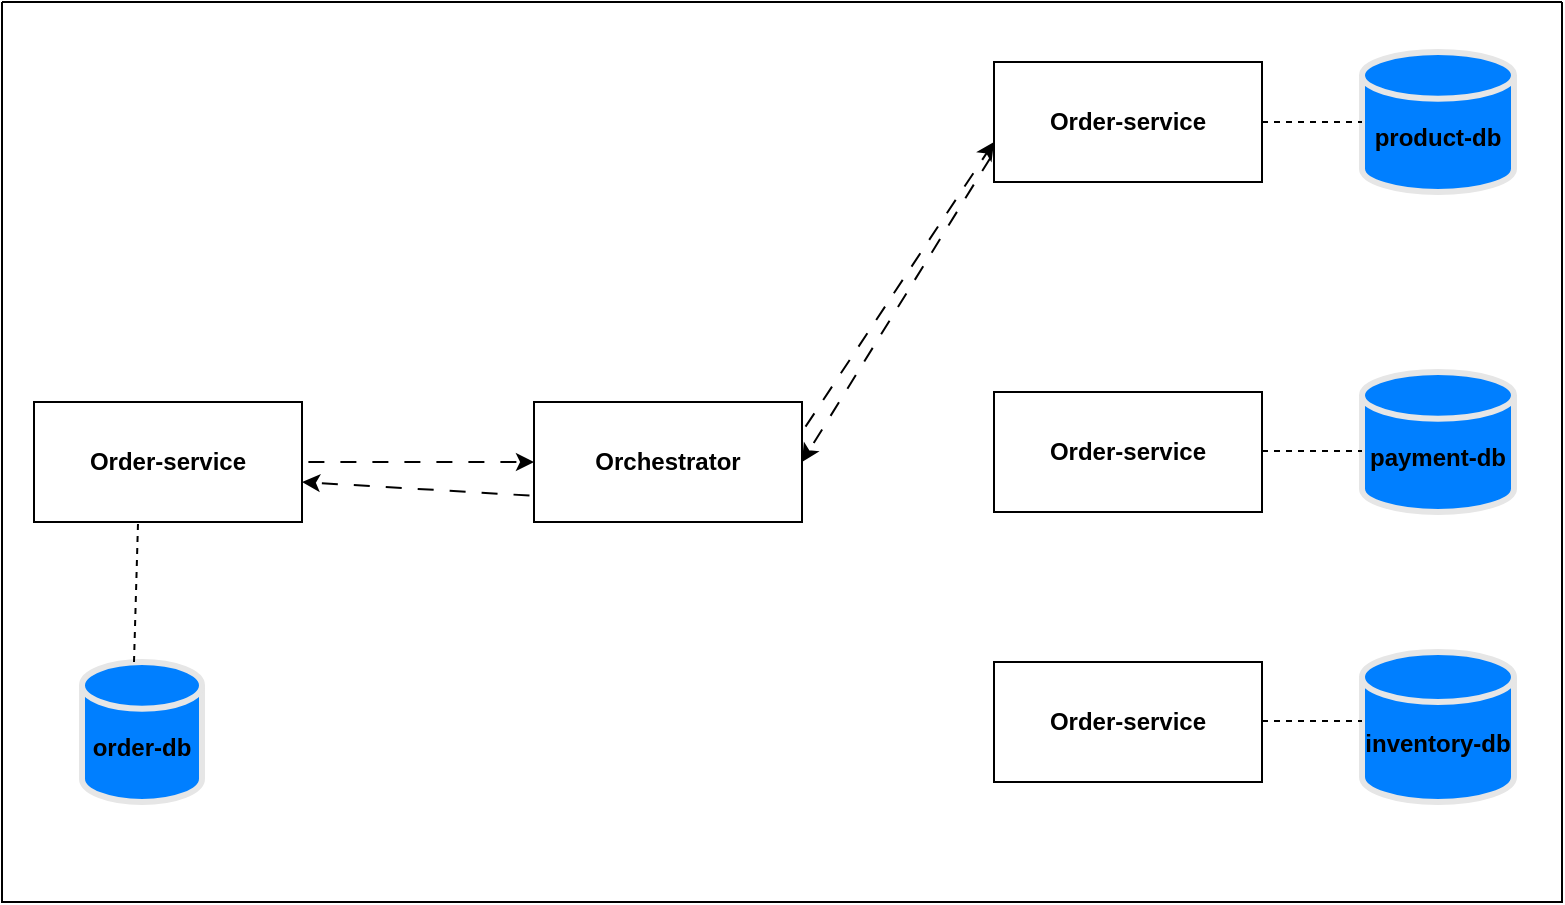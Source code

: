<mxfile version="26.2.14">
  <diagram name="Página-1" id="IKFzs1eROUxx1zxxErRp">
    <mxGraphModel dx="802" dy="486" grid="1" gridSize="10" guides="1" tooltips="1" connect="1" arrows="1" fold="1" page="1" pageScale="1" pageWidth="827" pageHeight="1169" math="0" shadow="0">
      <root>
        <mxCell id="0" />
        <mxCell id="1" parent="0" />
        <mxCell id="QWuWAwB0CTBxhZb6yjvo-1" value="" style="swimlane;startSize=0;" vertex="1" parent="1">
          <mxGeometry x="24" y="40" width="780" height="450" as="geometry" />
        </mxCell>
        <mxCell id="QWuWAwB0CTBxhZb6yjvo-6" style="edgeStyle=orthogonalEdgeStyle;rounded=0;orthogonalLoop=1;jettySize=auto;html=1;entryX=0;entryY=0.5;entryDx=0;entryDy=0;flowAnimation=1;" edge="1" parent="QWuWAwB0CTBxhZb6yjvo-1" source="QWuWAwB0CTBxhZb6yjvo-2" target="QWuWAwB0CTBxhZb6yjvo-4">
          <mxGeometry relative="1" as="geometry" />
        </mxCell>
        <mxCell id="QWuWAwB0CTBxhZb6yjvo-2" value="&lt;b&gt;Order-service&lt;/b&gt;" style="rounded=0;whiteSpace=wrap;html=1;" vertex="1" parent="QWuWAwB0CTBxhZb6yjvo-1">
          <mxGeometry x="16" y="200" width="134" height="60" as="geometry" />
        </mxCell>
        <mxCell id="QWuWAwB0CTBxhZb6yjvo-3" value="" style="shape=image;html=1;verticalAlign=top;verticalLabelPosition=bottom;labelBackgroundColor=#ffffff;imageAspect=0;aspect=fixed;image=https://cdn2.iconfinder.com/data/icons/boxicons-logos/24/bxl-spring-boot-128.png" vertex="1" parent="QWuWAwB0CTBxhZb6yjvo-1">
          <mxGeometry x="86" y="166" width="34" height="34" as="geometry" />
        </mxCell>
        <mxCell id="QWuWAwB0CTBxhZb6yjvo-4" value="&lt;b&gt;Orchestrator&lt;/b&gt;" style="rounded=0;whiteSpace=wrap;html=1;" vertex="1" parent="QWuWAwB0CTBxhZb6yjvo-1">
          <mxGeometry x="266" y="200" width="134" height="60" as="geometry" />
        </mxCell>
        <mxCell id="QWuWAwB0CTBxhZb6yjvo-5" value="" style="shape=image;html=1;verticalAlign=top;verticalLabelPosition=bottom;labelBackgroundColor=#ffffff;imageAspect=0;aspect=fixed;image=https://cdn2.iconfinder.com/data/icons/boxicons-logos/24/bxl-spring-boot-128.png" vertex="1" parent="QWuWAwB0CTBxhZb6yjvo-1">
          <mxGeometry x="316" y="166" width="34" height="34" as="geometry" />
        </mxCell>
        <mxCell id="QWuWAwB0CTBxhZb6yjvo-9" value="" style="endArrow=classic;html=1;rounded=0;flowAnimation=1;entryX=0.993;entryY=0.617;entryDx=0;entryDy=0;entryPerimeter=0;" edge="1" parent="QWuWAwB0CTBxhZb6yjvo-1">
          <mxGeometry width="50" height="50" relative="1" as="geometry">
            <mxPoint x="266.94" y="246.98" as="sourcePoint" />
            <mxPoint x="150.002" y="240.0" as="targetPoint" />
          </mxGeometry>
        </mxCell>
        <mxCell id="QWuWAwB0CTBxhZb6yjvo-10" value="&lt;b&gt;Order-service&lt;/b&gt;" style="rounded=0;whiteSpace=wrap;html=1;" vertex="1" parent="QWuWAwB0CTBxhZb6yjvo-1">
          <mxGeometry x="496" y="30" width="134" height="60" as="geometry" />
        </mxCell>
        <mxCell id="QWuWAwB0CTBxhZb6yjvo-11" value="&lt;b&gt;Order-service&lt;/b&gt;" style="rounded=0;whiteSpace=wrap;html=1;" vertex="1" parent="QWuWAwB0CTBxhZb6yjvo-1">
          <mxGeometry x="496" y="195" width="134" height="60" as="geometry" />
        </mxCell>
        <mxCell id="QWuWAwB0CTBxhZb6yjvo-12" value="&lt;b&gt;Order-service&lt;/b&gt;" style="rounded=0;whiteSpace=wrap;html=1;" vertex="1" parent="QWuWAwB0CTBxhZb6yjvo-1">
          <mxGeometry x="496" y="330" width="134" height="60" as="geometry" />
        </mxCell>
        <mxCell id="QWuWAwB0CTBxhZb6yjvo-14" value="" style="endArrow=classic;html=1;rounded=0;exitX=1;exitY=0.25;exitDx=0;exitDy=0;entryX=0;entryY=1;entryDx=0;entryDy=0;flowAnimation=1;" edge="1" parent="QWuWAwB0CTBxhZb6yjvo-1" source="QWuWAwB0CTBxhZb6yjvo-4">
          <mxGeometry width="50" height="50" relative="1" as="geometry">
            <mxPoint x="400" y="195" as="sourcePoint" />
            <mxPoint x="496" y="70" as="targetPoint" />
          </mxGeometry>
        </mxCell>
        <mxCell id="QWuWAwB0CTBxhZb6yjvo-16" value="" style="endArrow=classic;html=1;rounded=0;entryX=1;entryY=0.5;entryDx=0;entryDy=0;exitX=0;exitY=0.75;exitDx=0;exitDy=0;flowAnimation=1;" edge="1" parent="QWuWAwB0CTBxhZb6yjvo-1" source="QWuWAwB0CTBxhZb6yjvo-10" target="QWuWAwB0CTBxhZb6yjvo-4">
          <mxGeometry width="50" height="50" relative="1" as="geometry">
            <mxPoint x="496" y="90" as="sourcePoint" />
            <mxPoint x="566" y="35" as="targetPoint" />
          </mxGeometry>
        </mxCell>
        <mxCell id="QWuWAwB0CTBxhZb6yjvo-17" value="&lt;div&gt;&lt;b&gt;&lt;br&gt;&lt;/b&gt;&lt;/div&gt;&lt;b&gt;order-db&lt;/b&gt;" style="strokeWidth=3;html=1;shape=mxgraph.flowchart.database;whiteSpace=wrap;strokeColor=#E6E6E6;fillColor=#007FFF;" vertex="1" parent="QWuWAwB0CTBxhZb6yjvo-1">
          <mxGeometry x="40" y="330" width="60" height="70" as="geometry" />
        </mxCell>
        <mxCell id="QWuWAwB0CTBxhZb6yjvo-18" value="" style="endArrow=none;dashed=1;html=1;rounded=0;entryX=0.388;entryY=1.017;entryDx=0;entryDy=0;entryPerimeter=0;" edge="1" parent="QWuWAwB0CTBxhZb6yjvo-1" target="QWuWAwB0CTBxhZb6yjvo-2">
          <mxGeometry width="50" height="50" relative="1" as="geometry">
            <mxPoint x="66" y="330" as="sourcePoint" />
            <mxPoint x="116" y="280" as="targetPoint" />
          </mxGeometry>
        </mxCell>
        <mxCell id="QWuWAwB0CTBxhZb6yjvo-22" value="&lt;div&gt;&lt;b&gt;&lt;br&gt;&lt;/b&gt;&lt;/div&gt;&lt;b&gt;product-db&lt;/b&gt;" style="strokeWidth=3;html=1;shape=mxgraph.flowchart.database;whiteSpace=wrap;strokeColor=#E6E6E6;fillColor=#007FFF;" vertex="1" parent="QWuWAwB0CTBxhZb6yjvo-1">
          <mxGeometry x="680" y="25" width="76" height="70" as="geometry" />
        </mxCell>
        <mxCell id="QWuWAwB0CTBxhZb6yjvo-23" value="&lt;div&gt;&lt;b&gt;&lt;br&gt;&lt;/b&gt;&lt;/div&gt;&lt;b&gt;payment-db&lt;/b&gt;" style="strokeWidth=3;html=1;shape=mxgraph.flowchart.database;whiteSpace=wrap;strokeColor=#E6E6E6;fillColor=#007FFF;" vertex="1" parent="QWuWAwB0CTBxhZb6yjvo-1">
          <mxGeometry x="680" y="185" width="76" height="70" as="geometry" />
        </mxCell>
        <mxCell id="QWuWAwB0CTBxhZb6yjvo-24" value="&lt;div&gt;&lt;b&gt;&lt;br&gt;&lt;/b&gt;&lt;/div&gt;&lt;b&gt;inventory-db&lt;/b&gt;" style="strokeWidth=3;html=1;shape=mxgraph.flowchart.database;whiteSpace=wrap;strokeColor=#E6E6E6;fillColor=#007FFF;" vertex="1" parent="QWuWAwB0CTBxhZb6yjvo-1">
          <mxGeometry x="680" y="325" width="76" height="75" as="geometry" />
        </mxCell>
        <mxCell id="QWuWAwB0CTBxhZb6yjvo-25" value="" style="endArrow=none;dashed=1;html=1;rounded=0;entryX=0;entryY=0.5;entryDx=0;entryDy=0;entryPerimeter=0;" edge="1" parent="QWuWAwB0CTBxhZb6yjvo-1" target="QWuWAwB0CTBxhZb6yjvo-22">
          <mxGeometry width="50" height="50" relative="1" as="geometry">
            <mxPoint x="630" y="60" as="sourcePoint" />
            <mxPoint x="680" y="10" as="targetPoint" />
          </mxGeometry>
        </mxCell>
        <mxCell id="QWuWAwB0CTBxhZb6yjvo-26" value="" style="endArrow=none;dashed=1;html=1;rounded=0;entryX=0;entryY=0.5;entryDx=0;entryDy=0;entryPerimeter=0;" edge="1" parent="QWuWAwB0CTBxhZb6yjvo-1">
          <mxGeometry width="50" height="50" relative="1" as="geometry">
            <mxPoint x="630" y="224.5" as="sourcePoint" />
            <mxPoint x="680" y="224.5" as="targetPoint" />
          </mxGeometry>
        </mxCell>
        <mxCell id="QWuWAwB0CTBxhZb6yjvo-27" value="" style="endArrow=none;dashed=1;html=1;rounded=0;entryX=0;entryY=0.5;entryDx=0;entryDy=0;entryPerimeter=0;" edge="1" parent="QWuWAwB0CTBxhZb6yjvo-1">
          <mxGeometry width="50" height="50" relative="1" as="geometry">
            <mxPoint x="630" y="359.5" as="sourcePoint" />
            <mxPoint x="680" y="359.5" as="targetPoint" />
          </mxGeometry>
        </mxCell>
      </root>
    </mxGraphModel>
  </diagram>
</mxfile>
